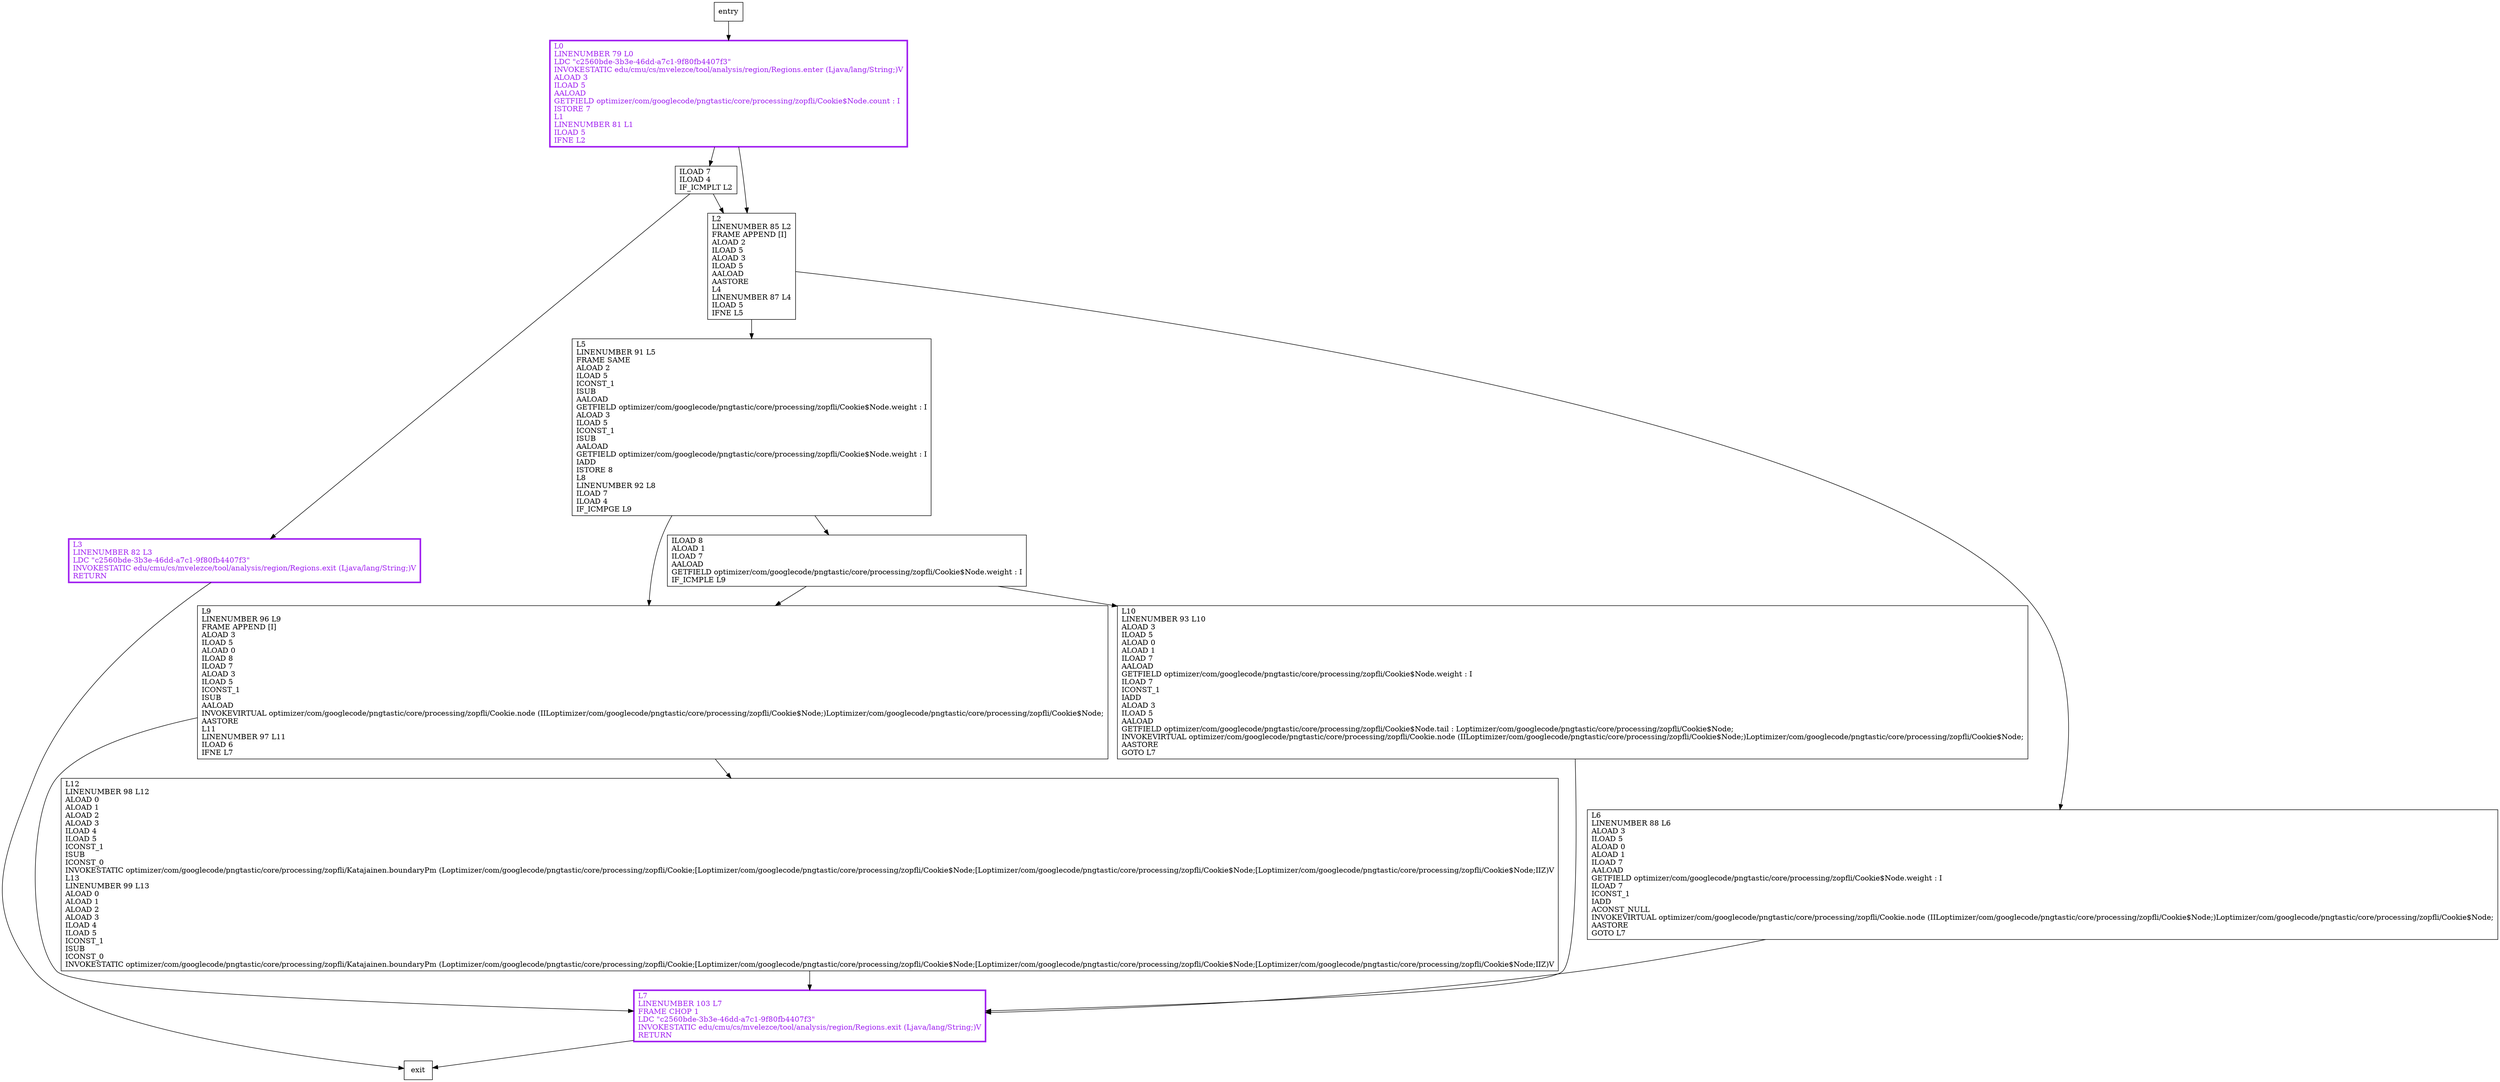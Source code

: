 digraph boundaryPm {
node [shape=record];
1966562379 [label="ILOAD 7\lILOAD 4\lIF_ICMPLT L2\l"];
1876360641 [label="L9\lLINENUMBER 96 L9\lFRAME APPEND [I]\lALOAD 3\lILOAD 5\lALOAD 0\lILOAD 8\lILOAD 7\lALOAD 3\lILOAD 5\lICONST_1\lISUB\lAALOAD\lINVOKEVIRTUAL optimizer/com/googlecode/pngtastic/core/processing/zopfli/Cookie.node (IILoptimizer/com/googlecode/pngtastic/core/processing/zopfli/Cookie$Node;)Loptimizer/com/googlecode/pngtastic/core/processing/zopfli/Cookie$Node;\lAASTORE\lL11\lLINENUMBER 97 L11\lILOAD 6\lIFNE L7\l"];
1903868473 [label="L3\lLINENUMBER 82 L3\lLDC \"c2560bde-3b3e-46dd-a7c1-9f80fb4407f3\"\lINVOKESTATIC edu/cmu/cs/mvelezce/tool/analysis/region/Regions.exit (Ljava/lang/String;)V\lRETURN\l"];
1272528369 [label="L7\lLINENUMBER 103 L7\lFRAME CHOP 1\lLDC \"c2560bde-3b3e-46dd-a7c1-9f80fb4407f3\"\lINVOKESTATIC edu/cmu/cs/mvelezce/tool/analysis/region/Regions.exit (Ljava/lang/String;)V\lRETURN\l"];
907656427 [label="L12\lLINENUMBER 98 L12\lALOAD 0\lALOAD 1\lALOAD 2\lALOAD 3\lILOAD 4\lILOAD 5\lICONST_1\lISUB\lICONST_0\lINVOKESTATIC optimizer/com/googlecode/pngtastic/core/processing/zopfli/Katajainen.boundaryPm (Loptimizer/com/googlecode/pngtastic/core/processing/zopfli/Cookie;[Loptimizer/com/googlecode/pngtastic/core/processing/zopfli/Cookie$Node;[Loptimizer/com/googlecode/pngtastic/core/processing/zopfli/Cookie$Node;[Loptimizer/com/googlecode/pngtastic/core/processing/zopfli/Cookie$Node;IIZ)V\lL13\lLINENUMBER 99 L13\lALOAD 0\lALOAD 1\lALOAD 2\lALOAD 3\lILOAD 4\lILOAD 5\lICONST_1\lISUB\lICONST_0\lINVOKESTATIC optimizer/com/googlecode/pngtastic/core/processing/zopfli/Katajainen.boundaryPm (Loptimizer/com/googlecode/pngtastic/core/processing/zopfli/Cookie;[Loptimizer/com/googlecode/pngtastic/core/processing/zopfli/Cookie$Node;[Loptimizer/com/googlecode/pngtastic/core/processing/zopfli/Cookie$Node;[Loptimizer/com/googlecode/pngtastic/core/processing/zopfli/Cookie$Node;IIZ)V\l"];
203057335 [label="L2\lLINENUMBER 85 L2\lFRAME APPEND [I]\lALOAD 2\lILOAD 5\lALOAD 3\lILOAD 5\lAALOAD\lAASTORE\lL4\lLINENUMBER 87 L4\lILOAD 5\lIFNE L5\l"];
1531148329 [label="L5\lLINENUMBER 91 L5\lFRAME SAME\lALOAD 2\lILOAD 5\lICONST_1\lISUB\lAALOAD\lGETFIELD optimizer/com/googlecode/pngtastic/core/processing/zopfli/Cookie$Node.weight : I\lALOAD 3\lILOAD 5\lICONST_1\lISUB\lAALOAD\lGETFIELD optimizer/com/googlecode/pngtastic/core/processing/zopfli/Cookie$Node.weight : I\lIADD\lISTORE 8\lL8\lLINENUMBER 92 L8\lILOAD 7\lILOAD 4\lIF_ICMPGE L9\l"];
875374890 [label="L10\lLINENUMBER 93 L10\lALOAD 3\lILOAD 5\lALOAD 0\lALOAD 1\lILOAD 7\lAALOAD\lGETFIELD optimizer/com/googlecode/pngtastic/core/processing/zopfli/Cookie$Node.weight : I\lILOAD 7\lICONST_1\lIADD\lALOAD 3\lILOAD 5\lAALOAD\lGETFIELD optimizer/com/googlecode/pngtastic/core/processing/zopfli/Cookie$Node.tail : Loptimizer/com/googlecode/pngtastic/core/processing/zopfli/Cookie$Node;\lINVOKEVIRTUAL optimizer/com/googlecode/pngtastic/core/processing/zopfli/Cookie.node (IILoptimizer/com/googlecode/pngtastic/core/processing/zopfli/Cookie$Node;)Loptimizer/com/googlecode/pngtastic/core/processing/zopfli/Cookie$Node;\lAASTORE\lGOTO L7\l"];
798245410 [label="ILOAD 8\lALOAD 1\lILOAD 7\lAALOAD\lGETFIELD optimizer/com/googlecode/pngtastic/core/processing/zopfli/Cookie$Node.weight : I\lIF_ICMPLE L9\l"];
79948838 [label="L6\lLINENUMBER 88 L6\lALOAD 3\lILOAD 5\lALOAD 0\lALOAD 1\lILOAD 7\lAALOAD\lGETFIELD optimizer/com/googlecode/pngtastic/core/processing/zopfli/Cookie$Node.weight : I\lILOAD 7\lICONST_1\lIADD\lACONST_NULL\lINVOKEVIRTUAL optimizer/com/googlecode/pngtastic/core/processing/zopfli/Cookie.node (IILoptimizer/com/googlecode/pngtastic/core/processing/zopfli/Cookie$Node;)Loptimizer/com/googlecode/pngtastic/core/processing/zopfli/Cookie$Node;\lAASTORE\lGOTO L7\l"];
1751670624 [label="L0\lLINENUMBER 79 L0\lLDC \"c2560bde-3b3e-46dd-a7c1-9f80fb4407f3\"\lINVOKESTATIC edu/cmu/cs/mvelezce/tool/analysis/region/Regions.enter (Ljava/lang/String;)V\lALOAD 3\lILOAD 5\lAALOAD\lGETFIELD optimizer/com/googlecode/pngtastic/core/processing/zopfli/Cookie$Node.count : I\lISTORE 7\lL1\lLINENUMBER 81 L1\lILOAD 5\lIFNE L2\l"];
entry;
exit;
1876360641 -> 1272528369;
1876360641 -> 907656427;
1903868473 -> exit;
1272528369 -> exit;
798245410 -> 1876360641;
798245410 -> 875374890;
1966562379 -> 1903868473;
1966562379 -> 203057335;
entry -> 1751670624;
907656427 -> 1272528369;
203057335 -> 1531148329;
203057335 -> 79948838;
1531148329 -> 1876360641;
1531148329 -> 798245410;
875374890 -> 1272528369;
79948838 -> 1272528369;
1751670624 -> 1966562379;
1751670624 -> 203057335;
1903868473[fontcolor="purple", penwidth=3, color="purple"];
1272528369[fontcolor="purple", penwidth=3, color="purple"];
1751670624[fontcolor="purple", penwidth=3, color="purple"];
}
